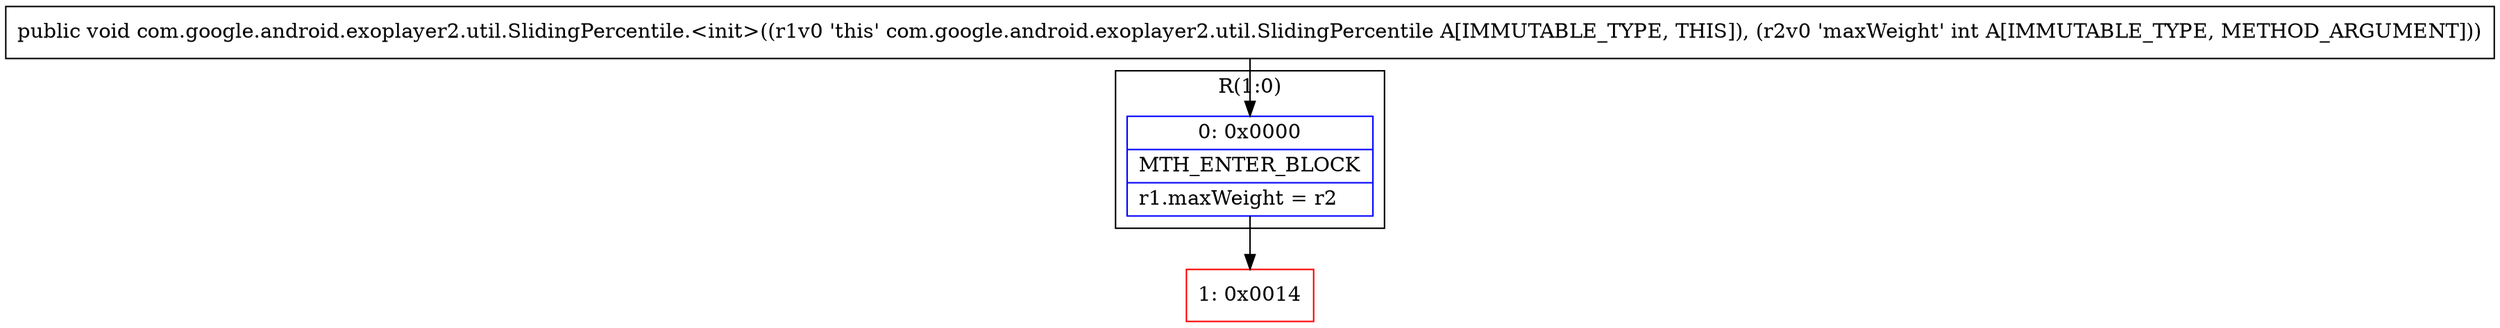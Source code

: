 digraph "CFG forcom.google.android.exoplayer2.util.SlidingPercentile.\<init\>(I)V" {
subgraph cluster_Region_1697484353 {
label = "R(1:0)";
node [shape=record,color=blue];
Node_0 [shape=record,label="{0\:\ 0x0000|MTH_ENTER_BLOCK\l|r1.maxWeight = r2\l}"];
}
Node_1 [shape=record,color=red,label="{1\:\ 0x0014}"];
MethodNode[shape=record,label="{public void com.google.android.exoplayer2.util.SlidingPercentile.\<init\>((r1v0 'this' com.google.android.exoplayer2.util.SlidingPercentile A[IMMUTABLE_TYPE, THIS]), (r2v0 'maxWeight' int A[IMMUTABLE_TYPE, METHOD_ARGUMENT])) }"];
MethodNode -> Node_0;
Node_0 -> Node_1;
}

